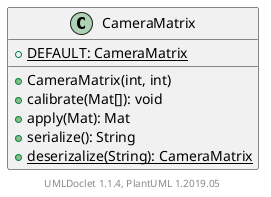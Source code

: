 @startuml

    class CameraMatrix [[CameraMatrix.html]] {
        {static} +DEFAULT: CameraMatrix
        +CameraMatrix(int, int)
        +calibrate(Mat[]): void
        +apply(Mat): Mat
        +serialize(): String
        {static} +deserizalize(String): CameraMatrix
    }


    center footer UMLDoclet 1.1.4, PlantUML 1.2019.05
@enduml
